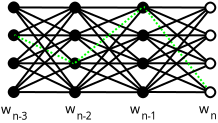 <?xml version="1.0" encoding="UTF-8"?>
<dia:diagram xmlns:dia="http://www.lysator.liu.se/~alla/dia/">
  <dia:layer name="Background" visible="true" connectable="true" active="true">
    <dia:group>
      <dia:attribute name="meta">
        <dia:composite type="dict"/>
      </dia:attribute>
      <dia:attribute name="matrix"/>
      <dia:object type="Standard - Text" version="1" id="O0">
        <dia:attribute name="obj_pos">
          <dia:point val="10.178,5.492"/>
        </dia:attribute>
        <dia:attribute name="obj_bb">
          <dia:rectangle val="10.178,4.897;10.7,5.642"/>
        </dia:attribute>
        <dia:attribute name="text">
          <dia:composite type="text">
            <dia:attribute name="string">
              <dia:string>#w#</dia:string>
            </dia:attribute>
            <dia:attribute name="font">
              <dia:font family="sans" style="0" name="Helvetica"/>
            </dia:attribute>
            <dia:attribute name="height">
              <dia:real val="0.8"/>
            </dia:attribute>
            <dia:attribute name="pos">
              <dia:point val="10.178,5.492"/>
            </dia:attribute>
            <dia:attribute name="color">
              <dia:color val="#000000ff"/>
            </dia:attribute>
            <dia:attribute name="alignment">
              <dia:enum val="0"/>
            </dia:attribute>
          </dia:composite>
        </dia:attribute>
        <dia:attribute name="valign">
          <dia:enum val="3"/>
        </dia:attribute>
      </dia:object>
      <dia:object type="Standard - Text" version="1" id="O1">
        <dia:attribute name="obj_pos">
          <dia:point val="10.752,5.792"/>
        </dia:attribute>
        <dia:attribute name="obj_bb">
          <dia:rectangle val="10.752,5.322;11.58,5.912"/>
        </dia:attribute>
        <dia:attribute name="text">
          <dia:composite type="text">
            <dia:attribute name="string">
              <dia:string>#n-2#</dia:string>
            </dia:attribute>
            <dia:attribute name="font">
              <dia:font family="sans" style="0" name="Helvetica"/>
            </dia:attribute>
            <dia:attribute name="height">
              <dia:real val="0.635"/>
            </dia:attribute>
            <dia:attribute name="pos">
              <dia:point val="10.752,5.792"/>
            </dia:attribute>
            <dia:attribute name="color">
              <dia:color val="#000000ff"/>
            </dia:attribute>
            <dia:attribute name="alignment">
              <dia:enum val="0"/>
            </dia:attribute>
          </dia:composite>
        </dia:attribute>
        <dia:attribute name="valign">
          <dia:enum val="3"/>
        </dia:attribute>
      </dia:object>
    </dia:group>
    <dia:group>
      <dia:attribute name="meta">
        <dia:composite type="dict"/>
      </dia:attribute>
      <dia:attribute name="matrix"/>
      <dia:object type="Standard - Text" version="1" id="O2">
        <dia:attribute name="obj_pos">
          <dia:point val="6.963,5.509"/>
        </dia:attribute>
        <dia:attribute name="obj_bb">
          <dia:rectangle val="6.963,4.914;7.485,5.659"/>
        </dia:attribute>
        <dia:attribute name="text">
          <dia:composite type="text">
            <dia:attribute name="string">
              <dia:string>#w#</dia:string>
            </dia:attribute>
            <dia:attribute name="font">
              <dia:font family="sans" style="0" name="Helvetica"/>
            </dia:attribute>
            <dia:attribute name="height">
              <dia:real val="0.8"/>
            </dia:attribute>
            <dia:attribute name="pos">
              <dia:point val="6.963,5.509"/>
            </dia:attribute>
            <dia:attribute name="color">
              <dia:color val="#000000ff"/>
            </dia:attribute>
            <dia:attribute name="alignment">
              <dia:enum val="0"/>
            </dia:attribute>
          </dia:composite>
        </dia:attribute>
        <dia:attribute name="valign">
          <dia:enum val="3"/>
        </dia:attribute>
      </dia:object>
      <dia:object type="Standard - Text" version="1" id="O3">
        <dia:attribute name="obj_pos">
          <dia:point val="7.537,5.809"/>
        </dia:attribute>
        <dia:attribute name="obj_bb">
          <dia:rectangle val="7.537,5.339;8.365,5.929"/>
        </dia:attribute>
        <dia:attribute name="text">
          <dia:composite type="text">
            <dia:attribute name="string">
              <dia:string>#n-3#</dia:string>
            </dia:attribute>
            <dia:attribute name="font">
              <dia:font family="sans" style="0" name="Helvetica"/>
            </dia:attribute>
            <dia:attribute name="height">
              <dia:real val="0.635"/>
            </dia:attribute>
            <dia:attribute name="pos">
              <dia:point val="7.537,5.809"/>
            </dia:attribute>
            <dia:attribute name="color">
              <dia:color val="#000000ff"/>
            </dia:attribute>
            <dia:attribute name="alignment">
              <dia:enum val="0"/>
            </dia:attribute>
          </dia:composite>
        </dia:attribute>
        <dia:attribute name="valign">
          <dia:enum val="3"/>
        </dia:attribute>
      </dia:object>
    </dia:group>
    <dia:group>
      <dia:attribute name="meta">
        <dia:composite type="dict"/>
      </dia:attribute>
      <dia:attribute name="matrix"/>
      <dia:object type="Standard - Text" version="1" id="O4">
        <dia:attribute name="obj_pos">
          <dia:point val="13.41,5.502"/>
        </dia:attribute>
        <dia:attribute name="obj_bb">
          <dia:rectangle val="13.41,4.907;13.932,5.652"/>
        </dia:attribute>
        <dia:attribute name="text">
          <dia:composite type="text">
            <dia:attribute name="string">
              <dia:string>#w#</dia:string>
            </dia:attribute>
            <dia:attribute name="font">
              <dia:font family="sans" style="0" name="Helvetica"/>
            </dia:attribute>
            <dia:attribute name="height">
              <dia:real val="0.8"/>
            </dia:attribute>
            <dia:attribute name="pos">
              <dia:point val="13.41,5.502"/>
            </dia:attribute>
            <dia:attribute name="color">
              <dia:color val="#000000ff"/>
            </dia:attribute>
            <dia:attribute name="alignment">
              <dia:enum val="0"/>
            </dia:attribute>
          </dia:composite>
        </dia:attribute>
        <dia:attribute name="valign">
          <dia:enum val="3"/>
        </dia:attribute>
      </dia:object>
      <dia:object type="Standard - Text" version="1" id="O5">
        <dia:attribute name="obj_pos">
          <dia:point val="13.985,5.802"/>
        </dia:attribute>
        <dia:attribute name="obj_bb">
          <dia:rectangle val="13.985,5.332;14.812,5.922"/>
        </dia:attribute>
        <dia:attribute name="text">
          <dia:composite type="text">
            <dia:attribute name="string">
              <dia:string>#n-1#</dia:string>
            </dia:attribute>
            <dia:attribute name="font">
              <dia:font family="sans" style="0" name="Helvetica"/>
            </dia:attribute>
            <dia:attribute name="height">
              <dia:real val="0.635"/>
            </dia:attribute>
            <dia:attribute name="pos">
              <dia:point val="13.985,5.802"/>
            </dia:attribute>
            <dia:attribute name="color">
              <dia:color val="#000000ff"/>
            </dia:attribute>
            <dia:attribute name="alignment">
              <dia:enum val="0"/>
            </dia:attribute>
          </dia:composite>
        </dia:attribute>
        <dia:attribute name="valign">
          <dia:enum val="3"/>
        </dia:attribute>
      </dia:object>
    </dia:group>
    <dia:group>
      <dia:attribute name="meta">
        <dia:composite type="dict"/>
      </dia:attribute>
      <dia:attribute name="matrix"/>
      <dia:object type="Standard - Text" version="1" id="O6">
        <dia:attribute name="obj_pos">
          <dia:point val="16.867,5.487"/>
        </dia:attribute>
        <dia:attribute name="obj_bb">
          <dia:rectangle val="16.867,4.892;17.39,5.637"/>
        </dia:attribute>
        <dia:attribute name="text">
          <dia:composite type="text">
            <dia:attribute name="string">
              <dia:string>#w#</dia:string>
            </dia:attribute>
            <dia:attribute name="font">
              <dia:font family="sans" style="0" name="Helvetica"/>
            </dia:attribute>
            <dia:attribute name="height">
              <dia:real val="0.8"/>
            </dia:attribute>
            <dia:attribute name="pos">
              <dia:point val="16.867,5.487"/>
            </dia:attribute>
            <dia:attribute name="color">
              <dia:color val="#000000ff"/>
            </dia:attribute>
            <dia:attribute name="alignment">
              <dia:enum val="0"/>
            </dia:attribute>
          </dia:composite>
        </dia:attribute>
        <dia:attribute name="valign">
          <dia:enum val="3"/>
        </dia:attribute>
      </dia:object>
      <dia:object type="Standard - Text" version="1" id="O7">
        <dia:attribute name="obj_pos">
          <dia:point val="17.442,5.787"/>
        </dia:attribute>
        <dia:attribute name="obj_bb">
          <dia:rectangle val="17.442,5.317;17.765,5.907"/>
        </dia:attribute>
        <dia:attribute name="text">
          <dia:composite type="text">
            <dia:attribute name="string">
              <dia:string>#n#</dia:string>
            </dia:attribute>
            <dia:attribute name="font">
              <dia:font family="sans" style="0" name="Helvetica"/>
            </dia:attribute>
            <dia:attribute name="height">
              <dia:real val="0.635"/>
            </dia:attribute>
            <dia:attribute name="pos">
              <dia:point val="17.442,5.787"/>
            </dia:attribute>
            <dia:attribute name="color">
              <dia:color val="#000000ff"/>
            </dia:attribute>
            <dia:attribute name="alignment">
              <dia:enum val="0"/>
            </dia:attribute>
          </dia:composite>
        </dia:attribute>
        <dia:attribute name="valign">
          <dia:enum val="3"/>
        </dia:attribute>
      </dia:object>
    </dia:group>
    <dia:group>
      <dia:attribute name="meta">
        <dia:composite type="dict"/>
      </dia:attribute>
      <dia:attribute name="matrix"/>
      <dia:object type="Standard - Line" version="0" id="O8">
        <dia:attribute name="obj_pos">
          <dia:point val="7.35,4.425"/>
        </dia:attribute>
        <dia:attribute name="obj_bb">
          <dia:rectangle val="7.279,4.105;10.983,4.756"/>
        </dia:attribute>
        <dia:attribute name="conn_endpoints">
          <dia:point val="7.35,4.425"/>
          <dia:point val="10.912,4.436"/>
        </dia:attribute>
        <dia:attribute name="numcp">
          <dia:int val="1"/>
        </dia:attribute>
        <dia:attribute name="start_arrow">
          <dia:enum val="8"/>
        </dia:attribute>
        <dia:attribute name="start_arrow_length">
          <dia:real val="0.5"/>
        </dia:attribute>
        <dia:attribute name="start_arrow_width">
          <dia:real val="0.5"/>
        </dia:attribute>
        <dia:attribute name="end_arrow">
          <dia:enum val="8"/>
        </dia:attribute>
        <dia:attribute name="end_arrow_length">
          <dia:real val="0.5"/>
        </dia:attribute>
        <dia:attribute name="end_arrow_width">
          <dia:real val="0.5"/>
        </dia:attribute>
      </dia:object>
      <dia:object type="Standard - Line" version="0" id="O9">
        <dia:attribute name="obj_pos">
          <dia:point val="10.763,4.43"/>
        </dia:attribute>
        <dia:attribute name="obj_bb">
          <dia:rectangle val="10.713,4.115;14.383,4.756"/>
        </dia:attribute>
        <dia:attribute name="conn_endpoints">
          <dia:point val="10.763,4.43"/>
          <dia:point val="14.312,4.436"/>
        </dia:attribute>
        <dia:attribute name="numcp">
          <dia:int val="1"/>
        </dia:attribute>
        <dia:attribute name="end_arrow">
          <dia:enum val="8"/>
        </dia:attribute>
        <dia:attribute name="end_arrow_length">
          <dia:real val="0.5"/>
        </dia:attribute>
        <dia:attribute name="end_arrow_width">
          <dia:real val="0.5"/>
        </dia:attribute>
      </dia:object>
      <dia:object type="Standard - Line" version="0" id="O10">
        <dia:attribute name="obj_pos">
          <dia:point val="14.238,4.424"/>
        </dia:attribute>
        <dia:attribute name="obj_bb">
          <dia:rectangle val="14.187,4.114;17.778,4.756"/>
        </dia:attribute>
        <dia:attribute name="conn_endpoints">
          <dia:point val="14.238,4.424"/>
          <dia:point val="17.728,4.436"/>
        </dia:attribute>
        <dia:attribute name="numcp">
          <dia:int val="1"/>
        </dia:attribute>
        <dia:attribute name="end_arrow">
          <dia:enum val="9"/>
        </dia:attribute>
        <dia:attribute name="end_arrow_length">
          <dia:real val="0.5"/>
        </dia:attribute>
        <dia:attribute name="end_arrow_width">
          <dia:real val="0.5"/>
        </dia:attribute>
      </dia:object>
    </dia:group>
    <dia:group>
      <dia:attribute name="meta">
        <dia:composite type="dict"/>
      </dia:attribute>
      <dia:attribute name="matrix"/>
      <dia:object type="Standard - Line" version="0" id="O11">
        <dia:attribute name="obj_pos">
          <dia:point val="7.351,0.194"/>
        </dia:attribute>
        <dia:attribute name="obj_bb">
          <dia:rectangle val="7.28,-0.126;10.984,0.525"/>
        </dia:attribute>
        <dia:attribute name="conn_endpoints">
          <dia:point val="7.351,0.194"/>
          <dia:point val="10.913,0.205"/>
        </dia:attribute>
        <dia:attribute name="numcp">
          <dia:int val="1"/>
        </dia:attribute>
        <dia:attribute name="start_arrow">
          <dia:enum val="8"/>
        </dia:attribute>
        <dia:attribute name="start_arrow_length">
          <dia:real val="0.5"/>
        </dia:attribute>
        <dia:attribute name="start_arrow_width">
          <dia:real val="0.5"/>
        </dia:attribute>
        <dia:attribute name="end_arrow">
          <dia:enum val="8"/>
        </dia:attribute>
        <dia:attribute name="end_arrow_length">
          <dia:real val="0.5"/>
        </dia:attribute>
        <dia:attribute name="end_arrow_width">
          <dia:real val="0.5"/>
        </dia:attribute>
      </dia:object>
      <dia:object type="Standard - Line" version="0" id="O12">
        <dia:attribute name="obj_pos">
          <dia:point val="10.764,0.199"/>
        </dia:attribute>
        <dia:attribute name="obj_bb">
          <dia:rectangle val="10.714,-0.116;14.384,0.526"/>
        </dia:attribute>
        <dia:attribute name="conn_endpoints">
          <dia:point val="10.764,0.199"/>
          <dia:point val="14.313,0.205"/>
        </dia:attribute>
        <dia:attribute name="numcp">
          <dia:int val="1"/>
        </dia:attribute>
        <dia:attribute name="end_arrow">
          <dia:enum val="8"/>
        </dia:attribute>
        <dia:attribute name="end_arrow_length">
          <dia:real val="0.5"/>
        </dia:attribute>
        <dia:attribute name="end_arrow_width">
          <dia:real val="0.5"/>
        </dia:attribute>
      </dia:object>
      <dia:object type="Standard - Line" version="0" id="O13">
        <dia:attribute name="obj_pos">
          <dia:point val="14.238,0.193"/>
        </dia:attribute>
        <dia:attribute name="obj_bb">
          <dia:rectangle val="14.188,-0.116;17.779,0.525"/>
        </dia:attribute>
        <dia:attribute name="conn_endpoints">
          <dia:point val="14.238,0.193"/>
          <dia:point val="17.728,0.205"/>
        </dia:attribute>
        <dia:attribute name="numcp">
          <dia:int val="1"/>
        </dia:attribute>
        <dia:attribute name="end_arrow">
          <dia:enum val="9"/>
        </dia:attribute>
        <dia:attribute name="end_arrow_length">
          <dia:real val="0.5"/>
        </dia:attribute>
        <dia:attribute name="end_arrow_width">
          <dia:real val="0.5"/>
        </dia:attribute>
      </dia:object>
    </dia:group>
    <dia:group>
      <dia:attribute name="meta">
        <dia:composite type="dict"/>
      </dia:attribute>
      <dia:attribute name="matrix"/>
      <dia:object type="Standard - Line" version="0" id="O14">
        <dia:attribute name="obj_pos">
          <dia:point val="7.356,1.584"/>
        </dia:attribute>
        <dia:attribute name="obj_bb">
          <dia:rectangle val="7.285,1.264;10.989,1.915"/>
        </dia:attribute>
        <dia:attribute name="conn_endpoints">
          <dia:point val="7.356,1.584"/>
          <dia:point val="10.918,1.595"/>
        </dia:attribute>
        <dia:attribute name="numcp">
          <dia:int val="1"/>
        </dia:attribute>
        <dia:attribute name="start_arrow">
          <dia:enum val="8"/>
        </dia:attribute>
        <dia:attribute name="start_arrow_length">
          <dia:real val="0.5"/>
        </dia:attribute>
        <dia:attribute name="start_arrow_width">
          <dia:real val="0.5"/>
        </dia:attribute>
        <dia:attribute name="end_arrow">
          <dia:enum val="8"/>
        </dia:attribute>
        <dia:attribute name="end_arrow_length">
          <dia:real val="0.5"/>
        </dia:attribute>
        <dia:attribute name="end_arrow_width">
          <dia:real val="0.5"/>
        </dia:attribute>
      </dia:object>
      <dia:object type="Standard - Line" version="0" id="O15">
        <dia:attribute name="obj_pos">
          <dia:point val="10.769,1.589"/>
        </dia:attribute>
        <dia:attribute name="obj_bb">
          <dia:rectangle val="10.719,1.274;14.389,1.916"/>
        </dia:attribute>
        <dia:attribute name="conn_endpoints">
          <dia:point val="10.769,1.589"/>
          <dia:point val="14.318,1.595"/>
        </dia:attribute>
        <dia:attribute name="numcp">
          <dia:int val="1"/>
        </dia:attribute>
        <dia:attribute name="end_arrow">
          <dia:enum val="8"/>
        </dia:attribute>
        <dia:attribute name="end_arrow_length">
          <dia:real val="0.5"/>
        </dia:attribute>
        <dia:attribute name="end_arrow_width">
          <dia:real val="0.5"/>
        </dia:attribute>
      </dia:object>
      <dia:object type="Standard - Line" version="0" id="O16">
        <dia:attribute name="obj_pos">
          <dia:point val="14.243,1.583"/>
        </dia:attribute>
        <dia:attribute name="obj_bb">
          <dia:rectangle val="14.193,1.274;17.784,1.915"/>
        </dia:attribute>
        <dia:attribute name="conn_endpoints">
          <dia:point val="14.243,1.583"/>
          <dia:point val="17.733,1.595"/>
        </dia:attribute>
        <dia:attribute name="numcp">
          <dia:int val="1"/>
        </dia:attribute>
        <dia:attribute name="end_arrow">
          <dia:enum val="9"/>
        </dia:attribute>
        <dia:attribute name="end_arrow_length">
          <dia:real val="0.5"/>
        </dia:attribute>
        <dia:attribute name="end_arrow_width">
          <dia:real val="0.5"/>
        </dia:attribute>
      </dia:object>
    </dia:group>
    <dia:group>
      <dia:attribute name="meta">
        <dia:composite type="dict"/>
      </dia:attribute>
      <dia:attribute name="matrix"/>
      <dia:object type="Standard - Line" version="0" id="O17">
        <dia:attribute name="obj_pos">
          <dia:point val="7.348,2.987"/>
        </dia:attribute>
        <dia:attribute name="obj_bb">
          <dia:rectangle val="7.277,2.667;10.981,3.318"/>
        </dia:attribute>
        <dia:attribute name="conn_endpoints">
          <dia:point val="7.348,2.987"/>
          <dia:point val="10.911,2.998"/>
        </dia:attribute>
        <dia:attribute name="numcp">
          <dia:int val="1"/>
        </dia:attribute>
        <dia:attribute name="start_arrow">
          <dia:enum val="8"/>
        </dia:attribute>
        <dia:attribute name="start_arrow_length">
          <dia:real val="0.5"/>
        </dia:attribute>
        <dia:attribute name="start_arrow_width">
          <dia:real val="0.5"/>
        </dia:attribute>
        <dia:attribute name="end_arrow">
          <dia:enum val="8"/>
        </dia:attribute>
        <dia:attribute name="end_arrow_length">
          <dia:real val="0.5"/>
        </dia:attribute>
        <dia:attribute name="end_arrow_width">
          <dia:real val="0.5"/>
        </dia:attribute>
      </dia:object>
      <dia:object type="Standard - Line" version="0" id="O18">
        <dia:attribute name="obj_pos">
          <dia:point val="10.761,2.991"/>
        </dia:attribute>
        <dia:attribute name="obj_bb">
          <dia:rectangle val="10.711,2.677;14.381,3.318"/>
        </dia:attribute>
        <dia:attribute name="conn_endpoints">
          <dia:point val="10.761,2.991"/>
          <dia:point val="14.311,2.998"/>
        </dia:attribute>
        <dia:attribute name="numcp">
          <dia:int val="1"/>
        </dia:attribute>
        <dia:attribute name="end_arrow">
          <dia:enum val="8"/>
        </dia:attribute>
        <dia:attribute name="end_arrow_length">
          <dia:real val="0.5"/>
        </dia:attribute>
        <dia:attribute name="end_arrow_width">
          <dia:real val="0.5"/>
        </dia:attribute>
      </dia:object>
      <dia:object type="Standard - Line" version="0" id="O19">
        <dia:attribute name="obj_pos">
          <dia:point val="14.236,2.985"/>
        </dia:attribute>
        <dia:attribute name="obj_bb">
          <dia:rectangle val="14.185,2.676;17.776,3.317"/>
        </dia:attribute>
        <dia:attribute name="conn_endpoints">
          <dia:point val="14.236,2.985"/>
          <dia:point val="17.726,2.998"/>
        </dia:attribute>
        <dia:attribute name="numcp">
          <dia:int val="1"/>
        </dia:attribute>
        <dia:attribute name="end_arrow">
          <dia:enum val="9"/>
        </dia:attribute>
        <dia:attribute name="end_arrow_length">
          <dia:real val="0.5"/>
        </dia:attribute>
        <dia:attribute name="end_arrow_width">
          <dia:real val="0.5"/>
        </dia:attribute>
      </dia:object>
    </dia:group>
    <dia:object type="Standard - Line" version="0" id="O20">
      <dia:attribute name="obj_pos">
        <dia:point val="7.617,4.409"/>
      </dia:attribute>
      <dia:attribute name="obj_bb">
        <dia:rectangle val="7.551,2.918;10.771,4.476"/>
      </dia:attribute>
      <dia:attribute name="conn_endpoints">
        <dia:point val="7.617,4.409"/>
        <dia:point val="10.705,2.984"/>
      </dia:attribute>
      <dia:attribute name="numcp">
        <dia:int val="1"/>
      </dia:attribute>
    </dia:object>
    <dia:object type="Standard - Line" version="0" id="O21">
      <dia:attribute name="obj_pos">
        <dia:point val="7.605,1.577"/>
      </dia:attribute>
      <dia:attribute name="obj_bb">
        <dia:rectangle val="7.539,0.085;10.759,1.643"/>
      </dia:attribute>
      <dia:attribute name="conn_endpoints">
        <dia:point val="7.605,1.577"/>
        <dia:point val="10.693,0.152"/>
      </dia:attribute>
      <dia:attribute name="numcp">
        <dia:int val="1"/>
      </dia:attribute>
    </dia:object>
    <dia:object type="Standard - Line" version="0" id="O22">
      <dia:attribute name="obj_pos">
        <dia:point val="7.626,3.016"/>
      </dia:attribute>
      <dia:attribute name="obj_bb">
        <dia:rectangle val="7.56,1.524;10.78,3.082"/>
      </dia:attribute>
      <dia:attribute name="conn_endpoints">
        <dia:point val="7.626,3.016"/>
        <dia:point val="10.714,1.591"/>
      </dia:attribute>
      <dia:attribute name="numcp">
        <dia:int val="1"/>
      </dia:attribute>
    </dia:object>
    <dia:object type="Standard - Line" version="0" id="O23">
      <dia:attribute name="obj_pos">
        <dia:point val="10.818,1.509"/>
      </dia:attribute>
      <dia:attribute name="obj_bb">
        <dia:rectangle val="10.752,0.139;14.075,1.574"/>
      </dia:attribute>
      <dia:attribute name="conn_endpoints">
        <dia:point val="10.818,1.509"/>
        <dia:point val="14.01,0.204"/>
      </dia:attribute>
      <dia:attribute name="numcp">
        <dia:int val="1"/>
      </dia:attribute>
    </dia:object>
    <dia:object type="Standard - Line" version="0" id="O24">
      <dia:attribute name="obj_pos">
        <dia:point val="10.693,2.959"/>
      </dia:attribute>
      <dia:attribute name="obj_bb">
        <dia:rectangle val="10.627,1.544;14.133,3.024"/>
      </dia:attribute>
      <dia:attribute name="conn_endpoints">
        <dia:point val="10.693,2.959"/>
        <dia:point val="14.068,1.609"/>
      </dia:attribute>
      <dia:attribute name="numcp">
        <dia:int val="1"/>
      </dia:attribute>
    </dia:object>
    <dia:object type="Standard - Line" version="0" id="O25">
      <dia:attribute name="obj_pos">
        <dia:point val="10.742,4.359"/>
      </dia:attribute>
      <dia:attribute name="obj_bb">
        <dia:rectangle val="10.677,2.919;14.095,4.425"/>
      </dia:attribute>
      <dia:attribute name="conn_endpoints">
        <dia:point val="10.742,4.359"/>
        <dia:point val="14.03,2.984"/>
      </dia:attribute>
      <dia:attribute name="numcp">
        <dia:int val="1"/>
      </dia:attribute>
    </dia:object>
    <dia:object type="Standard - Line" version="0" id="O26">
      <dia:attribute name="obj_pos">
        <dia:point val="7.643,2.984"/>
      </dia:attribute>
      <dia:attribute name="obj_bb">
        <dia:rectangle val="7.576,2.918;10.747,4.488"/>
      </dia:attribute>
      <dia:attribute name="conn_endpoints">
        <dia:point val="7.643,2.984"/>
        <dia:point val="10.68,4.422"/>
      </dia:attribute>
      <dia:attribute name="numcp">
        <dia:int val="1"/>
      </dia:attribute>
    </dia:object>
    <dia:object type="Standard - Line" version="0" id="O27">
      <dia:attribute name="obj_pos">
        <dia:point val="7.63,0.177"/>
      </dia:attribute>
      <dia:attribute name="obj_bb">
        <dia:rectangle val="7.564,0.11;10.734,1.681"/>
      </dia:attribute>
      <dia:attribute name="conn_endpoints">
        <dia:point val="7.63,0.177"/>
        <dia:point val="10.668,1.615"/>
      </dia:attribute>
      <dia:attribute name="numcp">
        <dia:int val="1"/>
      </dia:attribute>
    </dia:object>
    <dia:object type="Standard - Line" version="0" id="O28">
      <dia:attribute name="obj_pos">
        <dia:point val="7.627,1.578"/>
      </dia:attribute>
      <dia:attribute name="obj_bb">
        <dia:rectangle val="7.56,1.512;10.731,3.082"/>
      </dia:attribute>
      <dia:attribute name="conn_endpoints">
        <dia:point val="7.627,1.578"/>
        <dia:point val="10.664,3.016"/>
      </dia:attribute>
      <dia:attribute name="numcp">
        <dia:int val="1"/>
      </dia:attribute>
      <dia:attribute name="line_color">
        <dia:color val="#00ff00ff"/>
      </dia:attribute>
      <dia:attribute name="line_style">
        <dia:enum val="4"/>
      </dia:attribute>
    </dia:object>
    <dia:object type="Standard - Line" version="0" id="O29">
      <dia:attribute name="obj_pos">
        <dia:point val="10.698,0.217"/>
      </dia:attribute>
      <dia:attribute name="obj_bb">
        <dia:rectangle val="10.633,0.152;14.133,1.649"/>
      </dia:attribute>
      <dia:attribute name="conn_endpoints">
        <dia:point val="10.698,0.217"/>
        <dia:point val="14.068,1.584"/>
      </dia:attribute>
      <dia:attribute name="numcp">
        <dia:int val="1"/>
      </dia:attribute>
    </dia:object>
    <dia:object type="Standard - Line" version="0" id="O30">
      <dia:attribute name="obj_pos">
        <dia:point val="10.691,3.063"/>
      </dia:attribute>
      <dia:attribute name="obj_bb">
        <dia:rectangle val="10.626,2.998;14.126,4.495"/>
      </dia:attribute>
      <dia:attribute name="conn_endpoints">
        <dia:point val="10.691,3.063"/>
        <dia:point val="14.061,4.43"/>
      </dia:attribute>
      <dia:attribute name="numcp">
        <dia:int val="1"/>
      </dia:attribute>
    </dia:object>
    <dia:object type="Standard - Line" version="0" id="O31">
      <dia:attribute name="obj_pos">
        <dia:point val="10.65,1.589"/>
      </dia:attribute>
      <dia:attribute name="obj_bb">
        <dia:rectangle val="10.585,1.524;14.085,3.022"/>
      </dia:attribute>
      <dia:attribute name="conn_endpoints">
        <dia:point val="10.65,1.589"/>
        <dia:point val="14.02,2.957"/>
      </dia:attribute>
      <dia:attribute name="numcp">
        <dia:int val="1"/>
      </dia:attribute>
    </dia:object>
    <dia:object type="Standard - Line" version="0" id="O32">
      <dia:attribute name="obj_pos">
        <dia:point val="7.643,0.259"/>
      </dia:attribute>
      <dia:attribute name="obj_bb">
        <dia:rectangle val="7.572,0.189;10.763,3.092"/>
      </dia:attribute>
      <dia:attribute name="conn_endpoints">
        <dia:point val="7.643,0.259"/>
        <dia:point val="10.693,3.022"/>
      </dia:attribute>
      <dia:attribute name="numcp">
        <dia:int val="1"/>
      </dia:attribute>
    </dia:object>
    <dia:object type="Standard - Line" version="0" id="O33">
      <dia:attribute name="obj_pos">
        <dia:point val="10.634,0.169"/>
      </dia:attribute>
      <dia:attribute name="obj_bb">
        <dia:rectangle val="10.564,0.098;14.113,3.03"/>
      </dia:attribute>
      <dia:attribute name="conn_endpoints">
        <dia:point val="10.634,0.169"/>
        <dia:point val="14.043,2.959"/>
      </dia:attribute>
      <dia:attribute name="numcp">
        <dia:int val="1"/>
      </dia:attribute>
    </dia:object>
    <dia:object type="Standard - Line" version="0" id="O34">
      <dia:attribute name="obj_pos">
        <dia:point val="7.643,1.607"/>
      </dia:attribute>
      <dia:attribute name="obj_bb">
        <dia:rectangle val="7.572,1.537;10.764,4.44"/>
      </dia:attribute>
      <dia:attribute name="conn_endpoints">
        <dia:point val="7.643,1.607"/>
        <dia:point val="10.693,4.37"/>
      </dia:attribute>
      <dia:attribute name="numcp">
        <dia:int val="1"/>
      </dia:attribute>
    </dia:object>
    <dia:object type="Standard - Line" version="0" id="O35">
      <dia:attribute name="obj_pos">
        <dia:point val="10.643,1.609"/>
      </dia:attribute>
      <dia:attribute name="obj_bb">
        <dia:rectangle val="10.572,1.539;14.179,4.517"/>
      </dia:attribute>
      <dia:attribute name="conn_endpoints">
        <dia:point val="10.643,1.609"/>
        <dia:point val="14.109,4.447"/>
      </dia:attribute>
      <dia:attribute name="numcp">
        <dia:int val="1"/>
      </dia:attribute>
    </dia:object>
    <dia:object type="Standard - Line" version="0" id="O36">
      <dia:attribute name="obj_pos">
        <dia:point val="7.63,0.284"/>
      </dia:attribute>
      <dia:attribute name="obj_bb">
        <dia:rectangle val="7.56,0.214;10.838,4.517"/>
      </dia:attribute>
      <dia:attribute name="conn_endpoints">
        <dia:point val="7.63,0.284"/>
        <dia:point val="10.768,4.447"/>
      </dia:attribute>
      <dia:attribute name="numcp">
        <dia:int val="1"/>
      </dia:attribute>
    </dia:object>
    <dia:object type="Standard - Line" version="0" id="O37">
      <dia:attribute name="obj_pos">
        <dia:point val="10.659,0.206"/>
      </dia:attribute>
      <dia:attribute name="obj_bb">
        <dia:rectangle val="10.588,0.135;14.225,4.48"/>
      </dia:attribute>
      <dia:attribute name="conn_endpoints">
        <dia:point val="10.659,0.206"/>
        <dia:point val="14.155,4.409"/>
      </dia:attribute>
      <dia:attribute name="numcp">
        <dia:int val="1"/>
      </dia:attribute>
    </dia:object>
    <dia:object type="Standard - Line" version="0" id="O38">
      <dia:attribute name="obj_pos">
        <dia:point val="14.105,0.157"/>
      </dia:attribute>
      <dia:attribute name="obj_bb">
        <dia:rectangle val="14.035,0.087;17.366,4.329"/>
      </dia:attribute>
      <dia:attribute name="conn_endpoints">
        <dia:point val="14.105,0.157"/>
        <dia:point val="17.296,4.259"/>
      </dia:attribute>
      <dia:attribute name="numcp">
        <dia:int val="1"/>
      </dia:attribute>
      <dia:attribute name="line_color">
        <dia:color val="#00ff00ff"/>
      </dia:attribute>
      <dia:attribute name="line_style">
        <dia:enum val="4"/>
      </dia:attribute>
    </dia:object>
    <dia:object type="Standard - Line" version="0" id="O39">
      <dia:attribute name="obj_pos">
        <dia:point val="7.612,4.347"/>
      </dia:attribute>
      <dia:attribute name="obj_bb">
        <dia:rectangle val="7.542,1.576;10.704,4.417"/>
      </dia:attribute>
      <dia:attribute name="conn_endpoints">
        <dia:point val="7.612,4.347"/>
        <dia:point val="10.634,1.647"/>
      </dia:attribute>
      <dia:attribute name="numcp">
        <dia:int val="1"/>
      </dia:attribute>
    </dia:object>
    <dia:object type="Standard - Line" version="0" id="O40">
      <dia:attribute name="obj_pos">
        <dia:point val="7.704,2.869"/>
      </dia:attribute>
      <dia:attribute name="obj_bb">
        <dia:rectangle val="7.634,0.098;10.796,2.939"/>
      </dia:attribute>
      <dia:attribute name="conn_endpoints">
        <dia:point val="7.704,2.869"/>
        <dia:point val="10.725,0.169"/>
      </dia:attribute>
      <dia:attribute name="numcp">
        <dia:int val="1"/>
      </dia:attribute>
    </dia:object>
    <dia:object type="Standard - Line" version="0" id="O41">
      <dia:attribute name="obj_pos">
        <dia:point val="10.688,4.357"/>
      </dia:attribute>
      <dia:attribute name="obj_bb">
        <dia:rectangle val="10.618,1.551;14.095,4.428"/>
      </dia:attribute>
      <dia:attribute name="conn_endpoints">
        <dia:point val="10.688,4.357"/>
        <dia:point val="14.025,1.622"/>
      </dia:attribute>
      <dia:attribute name="numcp">
        <dia:int val="1"/>
      </dia:attribute>
    </dia:object>
    <dia:object type="Standard - Line" version="0" id="O42">
      <dia:attribute name="obj_pos">
        <dia:point val="10.667,2.966"/>
      </dia:attribute>
      <dia:attribute name="obj_bb">
        <dia:rectangle val="10.596,0.16;14.074,3.037"/>
      </dia:attribute>
      <dia:attribute name="conn_endpoints">
        <dia:point val="10.667,2.966"/>
        <dia:point val="14.004,0.231"/>
      </dia:attribute>
      <dia:attribute name="numcp">
        <dia:int val="1"/>
      </dia:attribute>
      <dia:attribute name="line_color">
        <dia:color val="#00ff00ff"/>
      </dia:attribute>
      <dia:attribute name="line_style">
        <dia:enum val="4"/>
      </dia:attribute>
    </dia:object>
    <dia:object type="Standard - Line" version="0" id="O43">
      <dia:attribute name="obj_pos">
        <dia:point val="14.075,4.443"/>
      </dia:attribute>
      <dia:attribute name="obj_bb">
        <dia:rectangle val="14.005,1.664;17.292,4.513"/>
      </dia:attribute>
      <dia:attribute name="conn_endpoints">
        <dia:point val="14.075,4.443"/>
        <dia:point val="17.221,1.734"/>
      </dia:attribute>
      <dia:attribute name="numcp">
        <dia:int val="1"/>
      </dia:attribute>
    </dia:object>
    <dia:object type="Standard - Line" version="0" id="O44">
      <dia:attribute name="obj_pos">
        <dia:point val="14.075,3.039"/>
      </dia:attribute>
      <dia:attribute name="obj_bb">
        <dia:rectangle val="14.005,0.26;17.292,3.11"/>
      </dia:attribute>
      <dia:attribute name="conn_endpoints">
        <dia:point val="14.075,3.039"/>
        <dia:point val="17.221,0.331"/>
      </dia:attribute>
      <dia:attribute name="numcp">
        <dia:int val="1"/>
      </dia:attribute>
    </dia:object>
    <dia:object type="Standard - Line" version="0" id="O45">
      <dia:attribute name="obj_pos">
        <dia:point val="7.609,4.297"/>
      </dia:attribute>
      <dia:attribute name="obj_bb">
        <dia:rectangle val="7.538,0.164;10.841,4.367"/>
      </dia:attribute>
      <dia:attribute name="conn_endpoints">
        <dia:point val="7.609,4.297"/>
        <dia:point val="10.771,0.234"/>
      </dia:attribute>
      <dia:attribute name="numcp">
        <dia:int val="1"/>
      </dia:attribute>
    </dia:object>
    <dia:object type="Standard - Line" version="0" id="O46">
      <dia:attribute name="obj_pos">
        <dia:point val="10.65,4.306"/>
      </dia:attribute>
      <dia:attribute name="obj_bb">
        <dia:rectangle val="10.579,0.139;14.179,4.376"/>
      </dia:attribute>
      <dia:attribute name="conn_endpoints">
        <dia:point val="10.65,4.306"/>
        <dia:point val="14.109,0.209"/>
      </dia:attribute>
      <dia:attribute name="numcp">
        <dia:int val="1"/>
      </dia:attribute>
    </dia:object>
    <dia:object type="Standard - Line" version="0" id="O47">
      <dia:attribute name="obj_pos">
        <dia:point val="14.034,4.432"/>
      </dia:attribute>
      <dia:attribute name="obj_bb">
        <dia:rectangle val="13.963,0.351;17.366,4.502"/>
      </dia:attribute>
      <dia:attribute name="conn_endpoints">
        <dia:point val="14.034,4.432"/>
        <dia:point val="17.296,0.422"/>
      </dia:attribute>
      <dia:attribute name="numcp">
        <dia:int val="1"/>
      </dia:attribute>
    </dia:object>
    <dia:object type="Standard - Line" version="0" id="O48">
      <dia:attribute name="obj_pos">
        <dia:point val="14.184,0.209"/>
      </dia:attribute>
      <dia:attribute name="obj_bb">
        <dia:rectangle val="14.113,0.139;17.296,2.901"/>
      </dia:attribute>
      <dia:attribute name="conn_endpoints">
        <dia:point val="14.184,0.209"/>
        <dia:point val="17.225,2.831"/>
      </dia:attribute>
      <dia:attribute name="numcp">
        <dia:int val="1"/>
      </dia:attribute>
    </dia:object>
    <dia:object type="Standard - Line" version="0" id="O49">
      <dia:attribute name="obj_pos">
        <dia:point val="14.15,1.643"/>
      </dia:attribute>
      <dia:attribute name="obj_bb">
        <dia:rectangle val="14.08,1.573;17.262,4.336"/>
      </dia:attribute>
      <dia:attribute name="conn_endpoints">
        <dia:point val="14.15,1.643"/>
        <dia:point val="17.192,4.265"/>
      </dia:attribute>
      <dia:attribute name="numcp">
        <dia:int val="1"/>
      </dia:attribute>
    </dia:object>
    <dia:object type="Standard - Line" version="0" id="O50">
      <dia:attribute name="obj_pos">
        <dia:point val="14.171,0.184"/>
      </dia:attribute>
      <dia:attribute name="obj_bb">
        <dia:rectangle val="14.105,0.118;17.316,1.585"/>
      </dia:attribute>
      <dia:attribute name="conn_endpoints">
        <dia:point val="14.171,0.184"/>
        <dia:point val="17.25,1.519"/>
      </dia:attribute>
      <dia:attribute name="numcp">
        <dia:int val="1"/>
      </dia:attribute>
    </dia:object>
    <dia:object type="Standard - Line" version="0" id="O51">
      <dia:attribute name="obj_pos">
        <dia:point val="14.146,3.047"/>
      </dia:attribute>
      <dia:attribute name="obj_bb">
        <dia:rectangle val="14.081,2.981;17.254,4.412"/>
      </dia:attribute>
      <dia:attribute name="conn_endpoints">
        <dia:point val="14.146,3.047"/>
        <dia:point val="17.188,4.346"/>
      </dia:attribute>
      <dia:attribute name="numcp">
        <dia:int val="1"/>
      </dia:attribute>
    </dia:object>
    <dia:object type="Standard - Line" version="0" id="O52">
      <dia:attribute name="obj_pos">
        <dia:point val="14.121,1.597"/>
      </dia:attribute>
      <dia:attribute name="obj_bb">
        <dia:rectangle val="14.056,1.531;17.225,2.951"/>
      </dia:attribute>
      <dia:attribute name="conn_endpoints">
        <dia:point val="14.121,1.597"/>
        <dia:point val="17.16,2.885"/>
      </dia:attribute>
      <dia:attribute name="numcp">
        <dia:int val="1"/>
      </dia:attribute>
    </dia:object>
    <dia:object type="Standard - Line" version="0" id="O53">
      <dia:attribute name="obj_pos">
        <dia:point val="14.071,1.584"/>
      </dia:attribute>
      <dia:attribute name="obj_bb">
        <dia:rectangle val="14.005,0.198;17.236,1.65"/>
      </dia:attribute>
      <dia:attribute name="conn_endpoints">
        <dia:point val="14.071,1.584"/>
        <dia:point val="17.17,0.263"/>
      </dia:attribute>
      <dia:attribute name="numcp">
        <dia:int val="1"/>
      </dia:attribute>
    </dia:object>
    <dia:object type="Standard - Line" version="0" id="O54">
      <dia:attribute name="obj_pos">
        <dia:point val="14.095,4.459"/>
      </dia:attribute>
      <dia:attribute name="obj_bb">
        <dia:rectangle val="14.03,3.073;17.26,4.525"/>
      </dia:attribute>
      <dia:attribute name="conn_endpoints">
        <dia:point val="14.095,4.459"/>
        <dia:point val="17.195,3.139"/>
      </dia:attribute>
      <dia:attribute name="numcp">
        <dia:int val="1"/>
      </dia:attribute>
    </dia:object>
    <dia:object type="Standard - Line" version="0" id="O55">
      <dia:attribute name="obj_pos">
        <dia:point val="14.184,2.972"/>
      </dia:attribute>
      <dia:attribute name="obj_bb">
        <dia:rectangle val="14.118,1.599;17.257,3.038"/>
      </dia:attribute>
      <dia:attribute name="conn_endpoints">
        <dia:point val="14.184,2.972"/>
        <dia:point val="17.191,1.665"/>
      </dia:attribute>
      <dia:attribute name="numcp">
        <dia:int val="1"/>
      </dia:attribute>
    </dia:object>
  </dia:layer>
</dia:diagram>
